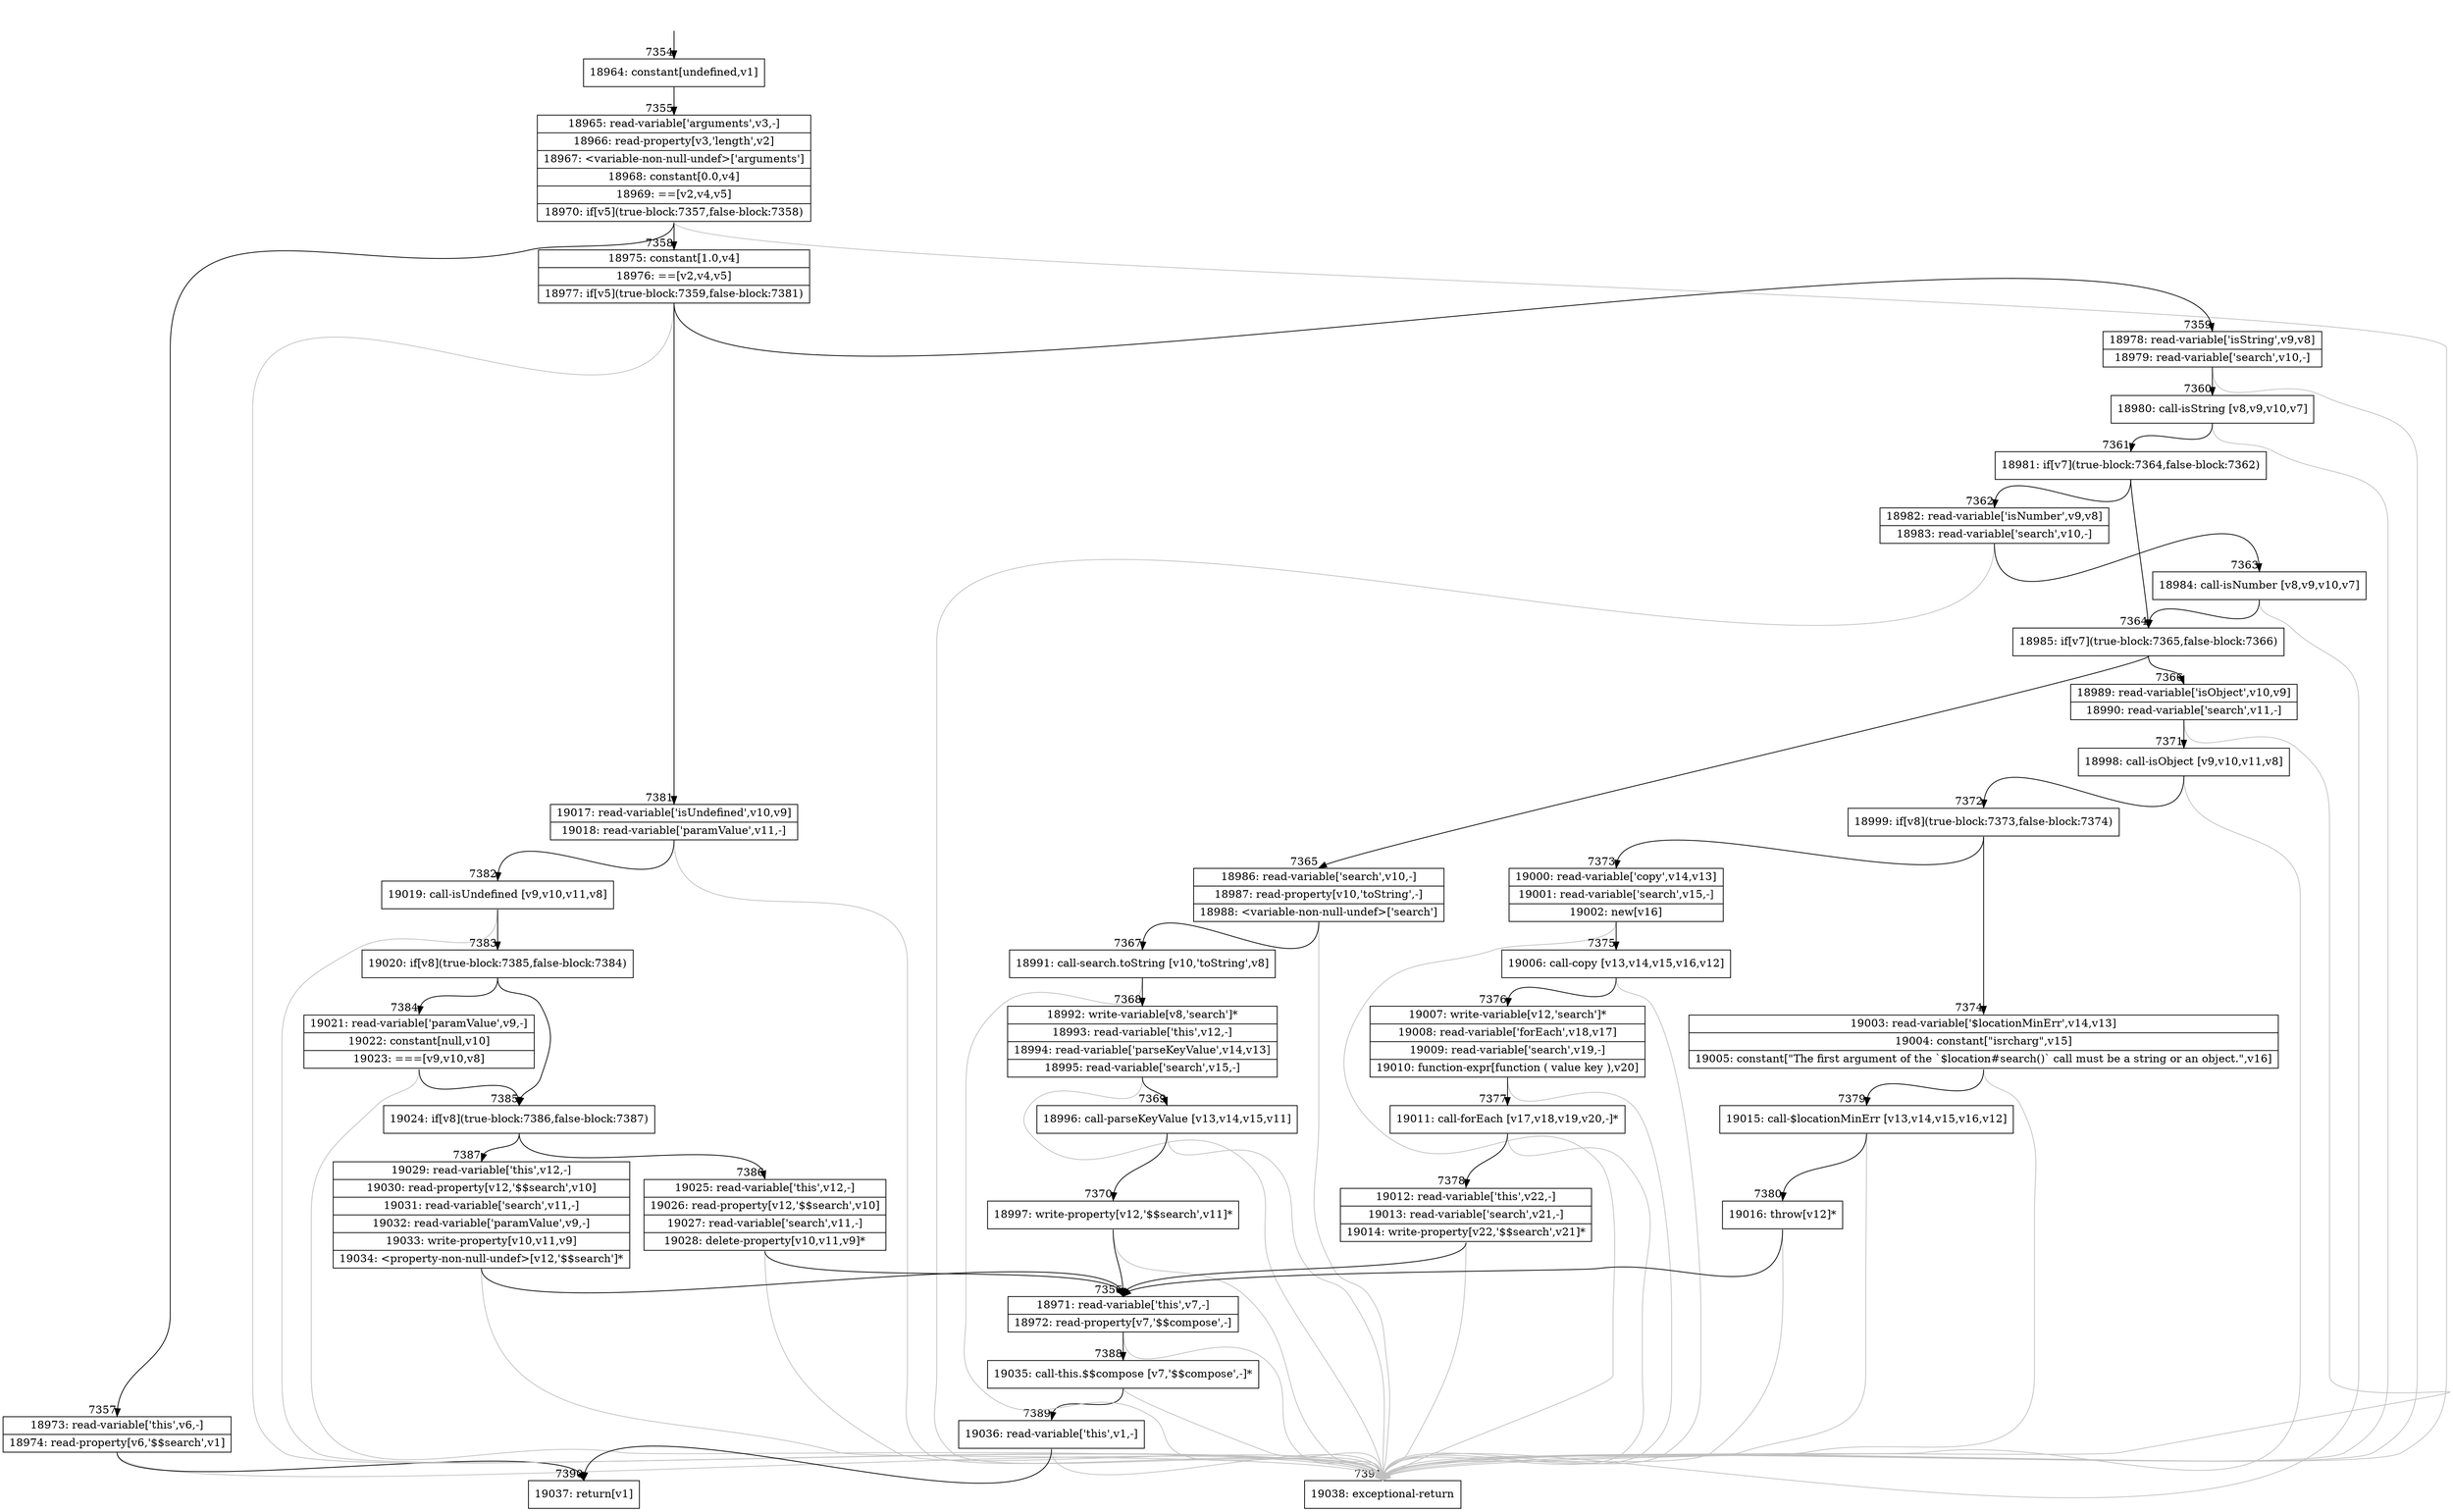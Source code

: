 digraph {
rankdir="TD"
BB_entry549[shape=none,label=""];
BB_entry549 -> BB7354 [tailport=s, headport=n, headlabel="    7354"]
BB7354 [shape=record label="{18964: constant[undefined,v1]}" ] 
BB7354 -> BB7355 [tailport=s, headport=n, headlabel="      7355"]
BB7355 [shape=record label="{18965: read-variable['arguments',v3,-]|18966: read-property[v3,'length',v2]|18967: \<variable-non-null-undef\>['arguments']|18968: constant[0.0,v4]|18969: ==[v2,v4,v5]|18970: if[v5](true-block:7357,false-block:7358)}" ] 
BB7355 -> BB7357 [tailport=s, headport=n, headlabel="      7357"]
BB7355 -> BB7358 [tailport=s, headport=n, headlabel="      7358"]
BB7355 -> BB7391 [tailport=s, headport=n, color=gray, headlabel="      7391"]
BB7356 [shape=record label="{18971: read-variable['this',v7,-]|18972: read-property[v7,'$$compose',-]}" ] 
BB7356 -> BB7388 [tailport=s, headport=n, headlabel="      7388"]
BB7356 -> BB7391 [tailport=s, headport=n, color=gray]
BB7357 [shape=record label="{18973: read-variable['this',v6,-]|18974: read-property[v6,'$$search',v1]}" ] 
BB7357 -> BB7390 [tailport=s, headport=n, headlabel="      7390"]
BB7357 -> BB7391 [tailport=s, headport=n, color=gray]
BB7358 [shape=record label="{18975: constant[1.0,v4]|18976: ==[v2,v4,v5]|18977: if[v5](true-block:7359,false-block:7381)}" ] 
BB7358 -> BB7359 [tailport=s, headport=n, headlabel="      7359"]
BB7358 -> BB7381 [tailport=s, headport=n, headlabel="      7381"]
BB7358 -> BB7391 [tailport=s, headport=n, color=gray]
BB7359 [shape=record label="{18978: read-variable['isString',v9,v8]|18979: read-variable['search',v10,-]}" ] 
BB7359 -> BB7360 [tailport=s, headport=n, headlabel="      7360"]
BB7359 -> BB7391 [tailport=s, headport=n, color=gray]
BB7360 [shape=record label="{18980: call-isString [v8,v9,v10,v7]}" ] 
BB7360 -> BB7361 [tailport=s, headport=n, headlabel="      7361"]
BB7360 -> BB7391 [tailport=s, headport=n, color=gray]
BB7361 [shape=record label="{18981: if[v7](true-block:7364,false-block:7362)}" ] 
BB7361 -> BB7364 [tailport=s, headport=n, headlabel="      7364"]
BB7361 -> BB7362 [tailport=s, headport=n, headlabel="      7362"]
BB7362 [shape=record label="{18982: read-variable['isNumber',v9,v8]|18983: read-variable['search',v10,-]}" ] 
BB7362 -> BB7363 [tailport=s, headport=n, headlabel="      7363"]
BB7362 -> BB7391 [tailport=s, headport=n, color=gray]
BB7363 [shape=record label="{18984: call-isNumber [v8,v9,v10,v7]}" ] 
BB7363 -> BB7364 [tailport=s, headport=n]
BB7363 -> BB7391 [tailport=s, headport=n, color=gray]
BB7364 [shape=record label="{18985: if[v7](true-block:7365,false-block:7366)}" ] 
BB7364 -> BB7365 [tailport=s, headport=n, headlabel="      7365"]
BB7364 -> BB7366 [tailport=s, headport=n, headlabel="      7366"]
BB7365 [shape=record label="{18986: read-variable['search',v10,-]|18987: read-property[v10,'toString',-]|18988: \<variable-non-null-undef\>['search']}" ] 
BB7365 -> BB7367 [tailport=s, headport=n, headlabel="      7367"]
BB7365 -> BB7391 [tailport=s, headport=n, color=gray]
BB7366 [shape=record label="{18989: read-variable['isObject',v10,v9]|18990: read-variable['search',v11,-]}" ] 
BB7366 -> BB7371 [tailport=s, headport=n, headlabel="      7371"]
BB7366 -> BB7391 [tailport=s, headport=n, color=gray]
BB7367 [shape=record label="{18991: call-search.toString [v10,'toString',v8]}" ] 
BB7367 -> BB7368 [tailport=s, headport=n, headlabel="      7368"]
BB7367 -> BB7391 [tailport=s, headport=n, color=gray]
BB7368 [shape=record label="{18992: write-variable[v8,'search']*|18993: read-variable['this',v12,-]|18994: read-variable['parseKeyValue',v14,v13]|18995: read-variable['search',v15,-]}" ] 
BB7368 -> BB7369 [tailport=s, headport=n, headlabel="      7369"]
BB7368 -> BB7391 [tailport=s, headport=n, color=gray]
BB7369 [shape=record label="{18996: call-parseKeyValue [v13,v14,v15,v11]}" ] 
BB7369 -> BB7370 [tailport=s, headport=n, headlabel="      7370"]
BB7369 -> BB7391 [tailport=s, headport=n, color=gray]
BB7370 [shape=record label="{18997: write-property[v12,'$$search',v11]*}" ] 
BB7370 -> BB7356 [tailport=s, headport=n, headlabel="      7356"]
BB7370 -> BB7391 [tailport=s, headport=n, color=gray]
BB7371 [shape=record label="{18998: call-isObject [v9,v10,v11,v8]}" ] 
BB7371 -> BB7372 [tailport=s, headport=n, headlabel="      7372"]
BB7371 -> BB7391 [tailport=s, headport=n, color=gray]
BB7372 [shape=record label="{18999: if[v8](true-block:7373,false-block:7374)}" ] 
BB7372 -> BB7373 [tailport=s, headport=n, headlabel="      7373"]
BB7372 -> BB7374 [tailport=s, headport=n, headlabel="      7374"]
BB7373 [shape=record label="{19000: read-variable['copy',v14,v13]|19001: read-variable['search',v15,-]|19002: new[v16]}" ] 
BB7373 -> BB7375 [tailport=s, headport=n, headlabel="      7375"]
BB7373 -> BB7391 [tailport=s, headport=n, color=gray]
BB7374 [shape=record label="{19003: read-variable['$locationMinErr',v14,v13]|19004: constant[\"isrcharg\",v15]|19005: constant[\"The first argument of the `$location#search()` call must be a string or an object.\",v16]}" ] 
BB7374 -> BB7379 [tailport=s, headport=n, headlabel="      7379"]
BB7374 -> BB7391 [tailport=s, headport=n, color=gray]
BB7375 [shape=record label="{19006: call-copy [v13,v14,v15,v16,v12]}" ] 
BB7375 -> BB7376 [tailport=s, headport=n, headlabel="      7376"]
BB7375 -> BB7391 [tailport=s, headport=n, color=gray]
BB7376 [shape=record label="{19007: write-variable[v12,'search']*|19008: read-variable['forEach',v18,v17]|19009: read-variable['search',v19,-]|19010: function-expr[function ( value key ),v20]}" ] 
BB7376 -> BB7377 [tailport=s, headport=n, headlabel="      7377"]
BB7376 -> BB7391 [tailport=s, headport=n, color=gray]
BB7377 [shape=record label="{19011: call-forEach [v17,v18,v19,v20,-]*}" ] 
BB7377 -> BB7378 [tailport=s, headport=n, headlabel="      7378"]
BB7377 -> BB7391 [tailport=s, headport=n, color=gray]
BB7378 [shape=record label="{19012: read-variable['this',v22,-]|19013: read-variable['search',v21,-]|19014: write-property[v22,'$$search',v21]*}" ] 
BB7378 -> BB7356 [tailport=s, headport=n]
BB7378 -> BB7391 [tailport=s, headport=n, color=gray]
BB7379 [shape=record label="{19015: call-$locationMinErr [v13,v14,v15,v16,v12]}" ] 
BB7379 -> BB7380 [tailport=s, headport=n, headlabel="      7380"]
BB7379 -> BB7391 [tailport=s, headport=n, color=gray]
BB7380 [shape=record label="{19016: throw[v12]*}" ] 
BB7380 -> BB7356 [tailport=s, headport=n]
BB7380 -> BB7391 [tailport=s, headport=n, color=gray]
BB7381 [shape=record label="{19017: read-variable['isUndefined',v10,v9]|19018: read-variable['paramValue',v11,-]}" ] 
BB7381 -> BB7382 [tailport=s, headport=n, headlabel="      7382"]
BB7381 -> BB7391 [tailport=s, headport=n, color=gray]
BB7382 [shape=record label="{19019: call-isUndefined [v9,v10,v11,v8]}" ] 
BB7382 -> BB7383 [tailport=s, headport=n, headlabel="      7383"]
BB7382 -> BB7391 [tailport=s, headport=n, color=gray]
BB7383 [shape=record label="{19020: if[v8](true-block:7385,false-block:7384)}" ] 
BB7383 -> BB7385 [tailport=s, headport=n, headlabel="      7385"]
BB7383 -> BB7384 [tailport=s, headport=n, headlabel="      7384"]
BB7384 [shape=record label="{19021: read-variable['paramValue',v9,-]|19022: constant[null,v10]|19023: ===[v9,v10,v8]}" ] 
BB7384 -> BB7385 [tailport=s, headport=n]
BB7384 -> BB7391 [tailport=s, headport=n, color=gray]
BB7385 [shape=record label="{19024: if[v8](true-block:7386,false-block:7387)}" ] 
BB7385 -> BB7386 [tailport=s, headport=n, headlabel="      7386"]
BB7385 -> BB7387 [tailport=s, headport=n, headlabel="      7387"]
BB7386 [shape=record label="{19025: read-variable['this',v12,-]|19026: read-property[v12,'$$search',v10]|19027: read-variable['search',v11,-]|19028: delete-property[v10,v11,v9]*}" ] 
BB7386 -> BB7356 [tailport=s, headport=n]
BB7386 -> BB7391 [tailport=s, headport=n, color=gray]
BB7387 [shape=record label="{19029: read-variable['this',v12,-]|19030: read-property[v12,'$$search',v10]|19031: read-variable['search',v11,-]|19032: read-variable['paramValue',v9,-]|19033: write-property[v10,v11,v9]|19034: \<property-non-null-undef\>[v12,'$$search']*}" ] 
BB7387 -> BB7356 [tailport=s, headport=n]
BB7387 -> BB7391 [tailport=s, headport=n, color=gray]
BB7388 [shape=record label="{19035: call-this.$$compose [v7,'$$compose',-]*}" ] 
BB7388 -> BB7389 [tailport=s, headport=n, headlabel="      7389"]
BB7388 -> BB7391 [tailport=s, headport=n, color=gray]
BB7389 [shape=record label="{19036: read-variable['this',v1,-]}" ] 
BB7389 -> BB7390 [tailport=s, headport=n]
BB7389 -> BB7391 [tailport=s, headport=n, color=gray]
BB7390 [shape=record label="{19037: return[v1]}" ] 
BB7391 [shape=record label="{19038: exceptional-return}" ] 
//#$~ 11765
}

